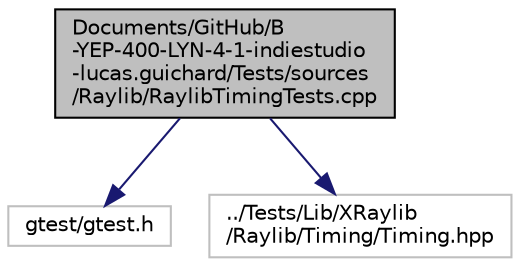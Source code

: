digraph "Documents/GitHub/B-YEP-400-LYN-4-1-indiestudio-lucas.guichard/Tests/sources/Raylib/RaylibTimingTests.cpp"
{
 // LATEX_PDF_SIZE
  edge [fontname="Helvetica",fontsize="10",labelfontname="Helvetica",labelfontsize="10"];
  node [fontname="Helvetica",fontsize="10",shape=record];
  Node1 [label="Documents/GitHub/B\l-YEP-400-LYN-4-1-indiestudio\l-lucas.guichard/Tests/sources\l/Raylib/RaylibTimingTests.cpp",height=0.2,width=0.4,color="black", fillcolor="grey75", style="filled", fontcolor="black",tooltip=" "];
  Node1 -> Node2 [color="midnightblue",fontsize="10",style="solid",fontname="Helvetica"];
  Node2 [label="gtest/gtest.h",height=0.2,width=0.4,color="grey75", fillcolor="white", style="filled",tooltip=" "];
  Node1 -> Node3 [color="midnightblue",fontsize="10",style="solid",fontname="Helvetica"];
  Node3 [label="../Tests/Lib/XRaylib\l/Raylib/Timing/Timing.hpp",height=0.2,width=0.4,color="grey75", fillcolor="white", style="filled",tooltip=" "];
}
